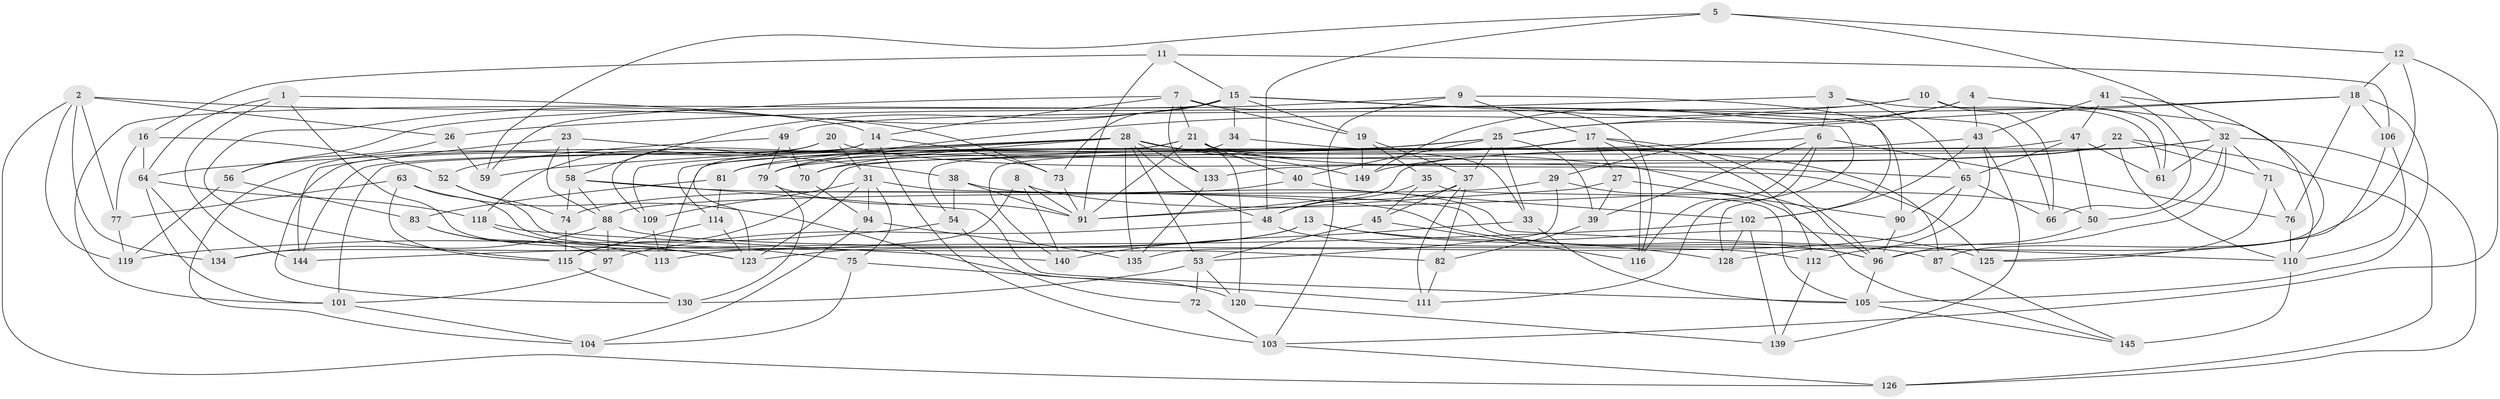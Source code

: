 // original degree distribution, {4: 1.0}
// Generated by graph-tools (version 1.1) at 2025/20/03/04/25 18:20:56]
// undirected, 104 vertices, 248 edges
graph export_dot {
graph [start="1"]
  node [color=gray90,style=filled];
  1;
  2 [super="+131"];
  3;
  4;
  5;
  6 [super="+46"];
  7 [super="+129"];
  8;
  9;
  10;
  11;
  12;
  13;
  14 [super="+30"];
  15 [super="+44+117+24"];
  16;
  17 [super="+51+80"];
  18 [super="+84"];
  19 [super="+60"];
  20;
  21 [super="+55+57"];
  22 [super="+98"];
  23;
  25 [super="+86+36"];
  26;
  27;
  28 [super="+68+92"];
  29;
  31 [super="+136"];
  32 [super="+62"];
  33;
  34;
  35;
  37 [super="+67"];
  38;
  39;
  40;
  41;
  43 [super="+148"];
  45;
  47 [super="+124"];
  48 [super="+89"];
  49;
  50;
  52;
  53 [super="+108"];
  54;
  56;
  58 [super="+78"];
  59;
  61;
  63;
  64 [super="+69"];
  65 [super="+99"];
  66;
  70;
  71;
  72;
  73;
  74;
  75;
  76;
  77;
  79 [super="+85"];
  81;
  82;
  83;
  87;
  88 [super="+100"];
  90;
  91 [super="+93+141"];
  94;
  96 [super="+146"];
  97;
  101 [super="+137"];
  102 [super="+121"];
  103 [super="+107"];
  104;
  105 [super="+132"];
  106;
  109;
  110 [super="+122"];
  111;
  112;
  113;
  114;
  115 [super="+143"];
  116;
  118;
  119;
  120;
  123 [super="+127"];
  125;
  126;
  128;
  130;
  133;
  134;
  135;
  139;
  140;
  144;
  145;
  149;
  1 -- 64;
  1 -- 123;
  1 -- 144;
  1 -- 14;
  2 -- 77;
  2 -- 126;
  2 -- 119;
  2 -- 73;
  2 -- 26;
  2 -- 134;
  3 -- 6;
  3 -- 61;
  3 -- 65;
  3 -- 26;
  4 -- 149;
  4 -- 110;
  4 -- 43;
  4 -- 25;
  5 -- 12;
  5 -- 59;
  5 -- 48;
  5 -- 32;
  6 -- 116;
  6 -- 39;
  6 -- 76;
  6 -- 79;
  6 -- 111;
  7 -- 133;
  7 -- 14;
  7 -- 59;
  7 -- 19;
  7 -- 116;
  7 -- 21;
  8 -- 50;
  8 -- 91;
  8 -- 134;
  8 -- 140;
  9 -- 56;
  9 -- 17;
  9 -- 102;
  9 -- 103;
  10 -- 66;
  10 -- 61;
  10 -- 49;
  10 -- 79;
  11 -- 106;
  11 -- 16;
  11 -- 91;
  11 -- 15;
  12 -- 87;
  12 -- 18;
  12 -- 103;
  13 -- 113;
  13 -- 125;
  13 -- 128;
  13 -- 123;
  14 -- 130;
  14 -- 109;
  14 -- 73;
  14 -- 103;
  15 -- 34 [weight=2];
  15 -- 90;
  15 -- 19 [weight=2];
  15 -- 115;
  15 -- 58;
  15 -- 128;
  15 -- 66;
  15 -- 101;
  15 -- 73;
  16 -- 77;
  16 -- 52;
  16 -- 64;
  17 -- 112;
  17 -- 96;
  17 -- 116;
  17 -- 140;
  17 -- 27;
  17 -- 54;
  17 -- 79;
  18 -- 105;
  18 -- 29;
  18 -- 25;
  18 -- 76;
  18 -- 106;
  19 -- 37;
  19 -- 35;
  19 -- 149;
  20 -- 104;
  20 -- 31;
  20 -- 125;
  20 -- 118;
  21 -- 33;
  21 -- 123;
  21 -- 40;
  21 -- 91;
  21 -- 65;
  21 -- 120;
  21 -- 144;
  22 -- 71;
  22 -- 133;
  22 -- 115;
  22 -- 70;
  22 -- 110;
  22 -- 126;
  23 -- 38;
  23 -- 144;
  23 -- 88;
  23 -- 58;
  25 -- 37;
  25 -- 40;
  25 -- 33;
  25 -- 81;
  25 -- 64;
  25 -- 39;
  26 -- 56;
  26 -- 59;
  27 -- 90;
  27 -- 39;
  27 -- 91;
  28 -- 59;
  28 -- 48;
  28 -- 109;
  28 -- 70;
  28 -- 53;
  28 -- 114;
  28 -- 133;
  28 -- 149;
  28 -- 135;
  28 -- 96;
  29 -- 145;
  29 -- 53;
  29 -- 88;
  31 -- 96;
  31 -- 109;
  31 -- 75;
  31 -- 123;
  31 -- 94;
  32 -- 71;
  32 -- 112;
  32 -- 149;
  32 -- 50;
  32 -- 91;
  32 -- 61;
  32 -- 126;
  33 -- 140;
  33 -- 105;
  34 -- 113;
  34 -- 87;
  35 -- 45;
  35 -- 48;
  35 -- 105;
  37 -- 48;
  37 -- 82;
  37 -- 45;
  37 -- 111;
  38 -- 54;
  38 -- 91;
  38 -- 110;
  39 -- 82;
  40 -- 102;
  40 -- 74;
  41 -- 43;
  41 -- 66;
  41 -- 47;
  41 -- 96;
  43 -- 139;
  43 -- 128;
  43 -- 81;
  43 -- 102;
  45 -- 116;
  45 -- 53;
  47 -- 101 [weight=2];
  47 -- 61;
  47 -- 50;
  47 -- 65;
  48 -- 97;
  48 -- 87;
  49 -- 79;
  49 -- 52;
  49 -- 70;
  50 -- 96;
  52 -- 82;
  52 -- 74;
  53 -- 120;
  53 -- 72;
  53 -- 130;
  54 -- 119;
  54 -- 72;
  56 -- 119;
  56 -- 83;
  58 -- 74;
  58 -- 88;
  58 -- 105;
  58 -- 96;
  63 -- 75;
  63 -- 77;
  63 -- 120;
  63 -- 115;
  64 -- 118;
  64 -- 101;
  64 -- 134;
  65 -- 90;
  65 -- 66;
  65 -- 135;
  70 -- 94;
  71 -- 76;
  71 -- 125;
  72 -- 103 [weight=2];
  73 -- 91;
  74 -- 115;
  75 -- 104;
  75 -- 111;
  76 -- 110;
  77 -- 119;
  79 -- 91;
  79 -- 130;
  81 -- 83;
  81 -- 114;
  82 -- 111;
  83 -- 97;
  83 -- 113;
  87 -- 145;
  88 -- 97;
  88 -- 134;
  88 -- 112;
  90 -- 96;
  94 -- 104;
  94 -- 135;
  96 -- 105;
  97 -- 101;
  101 -- 104;
  102 -- 139;
  102 -- 128;
  102 -- 144;
  103 -- 126;
  105 -- 145;
  106 -- 110;
  106 -- 125;
  109 -- 113;
  110 -- 145;
  112 -- 139;
  114 -- 115;
  114 -- 123;
  115 -- 130;
  118 -- 123;
  118 -- 140;
  120 -- 139;
  133 -- 135;
}
